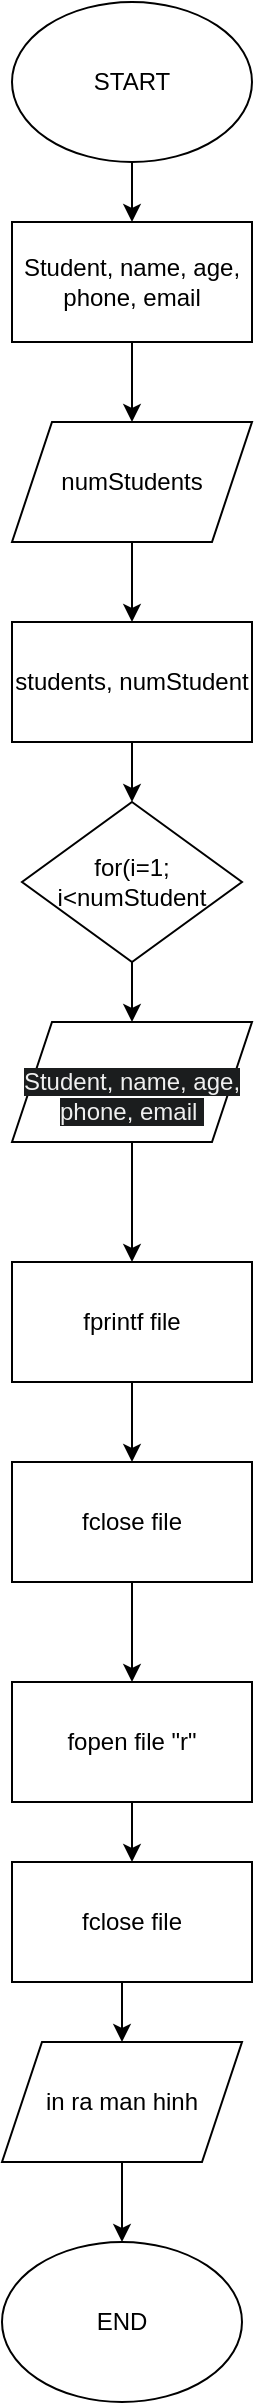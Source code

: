 <mxfile version="22.1.2" type="device">
  <diagram name="Page-1" id="zs3X1F8NAWPLN6pm_sID">
    <mxGraphModel dx="1036" dy="606" grid="1" gridSize="10" guides="1" tooltips="1" connect="1" arrows="1" fold="1" page="1" pageScale="1" pageWidth="850" pageHeight="1100" math="0" shadow="0">
      <root>
        <mxCell id="0" />
        <mxCell id="1" parent="0" />
        <mxCell id="mIjtfxxV2LHmMMAKAbi8-4" style="edgeStyle=orthogonalEdgeStyle;rounded=0;orthogonalLoop=1;jettySize=auto;html=1;exitX=0.5;exitY=1;exitDx=0;exitDy=0;entryX=0.5;entryY=0;entryDx=0;entryDy=0;" edge="1" parent="1" source="mIjtfxxV2LHmMMAKAbi8-1" target="mIjtfxxV2LHmMMAKAbi8-3">
          <mxGeometry relative="1" as="geometry" />
        </mxCell>
        <mxCell id="mIjtfxxV2LHmMMAKAbi8-1" value="START" style="ellipse;whiteSpace=wrap;html=1;" vertex="1" parent="1">
          <mxGeometry x="340" y="110" width="120" height="80" as="geometry" />
        </mxCell>
        <mxCell id="mIjtfxxV2LHmMMAKAbi8-7" style="edgeStyle=orthogonalEdgeStyle;rounded=0;orthogonalLoop=1;jettySize=auto;html=1;exitX=0.5;exitY=1;exitDx=0;exitDy=0;entryX=0.5;entryY=0;entryDx=0;entryDy=0;" edge="1" parent="1" source="mIjtfxxV2LHmMMAKAbi8-2" target="mIjtfxxV2LHmMMAKAbi8-6">
          <mxGeometry relative="1" as="geometry" />
        </mxCell>
        <mxCell id="mIjtfxxV2LHmMMAKAbi8-2" value="numStudents" style="shape=parallelogram;perimeter=parallelogramPerimeter;whiteSpace=wrap;html=1;fixedSize=1;" vertex="1" parent="1">
          <mxGeometry x="340" y="320" width="120" height="60" as="geometry" />
        </mxCell>
        <mxCell id="mIjtfxxV2LHmMMAKAbi8-5" style="edgeStyle=orthogonalEdgeStyle;rounded=0;orthogonalLoop=1;jettySize=auto;html=1;exitX=0.5;exitY=1;exitDx=0;exitDy=0;entryX=0.5;entryY=0;entryDx=0;entryDy=0;" edge="1" parent="1" source="mIjtfxxV2LHmMMAKAbi8-3" target="mIjtfxxV2LHmMMAKAbi8-2">
          <mxGeometry relative="1" as="geometry" />
        </mxCell>
        <mxCell id="mIjtfxxV2LHmMMAKAbi8-3" value="Student, name, age, phone, email" style="rounded=0;whiteSpace=wrap;html=1;" vertex="1" parent="1">
          <mxGeometry x="340" y="220" width="120" height="60" as="geometry" />
        </mxCell>
        <mxCell id="mIjtfxxV2LHmMMAKAbi8-11" style="edgeStyle=orthogonalEdgeStyle;rounded=0;orthogonalLoop=1;jettySize=auto;html=1;exitX=0.5;exitY=1;exitDx=0;exitDy=0;entryX=0.5;entryY=0;entryDx=0;entryDy=0;" edge="1" parent="1" source="mIjtfxxV2LHmMMAKAbi8-6" target="mIjtfxxV2LHmMMAKAbi8-9">
          <mxGeometry relative="1" as="geometry" />
        </mxCell>
        <mxCell id="mIjtfxxV2LHmMMAKAbi8-6" value="students, numStudent" style="rounded=0;whiteSpace=wrap;html=1;" vertex="1" parent="1">
          <mxGeometry x="340" y="420" width="120" height="60" as="geometry" />
        </mxCell>
        <mxCell id="mIjtfxxV2LHmMMAKAbi8-12" style="edgeStyle=orthogonalEdgeStyle;rounded=0;orthogonalLoop=1;jettySize=auto;html=1;exitX=0.5;exitY=1;exitDx=0;exitDy=0;entryX=0.5;entryY=0;entryDx=0;entryDy=0;" edge="1" parent="1" source="mIjtfxxV2LHmMMAKAbi8-9" target="mIjtfxxV2LHmMMAKAbi8-10">
          <mxGeometry relative="1" as="geometry" />
        </mxCell>
        <mxCell id="mIjtfxxV2LHmMMAKAbi8-9" value="for(i=1; i&amp;lt;numStudent" style="rhombus;whiteSpace=wrap;html=1;" vertex="1" parent="1">
          <mxGeometry x="345" y="510" width="110" height="80" as="geometry" />
        </mxCell>
        <mxCell id="mIjtfxxV2LHmMMAKAbi8-14" style="edgeStyle=orthogonalEdgeStyle;rounded=0;orthogonalLoop=1;jettySize=auto;html=1;exitX=0.5;exitY=1;exitDx=0;exitDy=0;" edge="1" parent="1" source="mIjtfxxV2LHmMMAKAbi8-10" target="mIjtfxxV2LHmMMAKAbi8-13">
          <mxGeometry relative="1" as="geometry" />
        </mxCell>
        <mxCell id="mIjtfxxV2LHmMMAKAbi8-10" value="&lt;br&gt;&lt;span style=&quot;color: rgb(240, 240, 240); font-family: Helvetica; font-size: 12px; font-style: normal; font-variant-ligatures: normal; font-variant-caps: normal; font-weight: 400; letter-spacing: normal; orphans: 2; text-align: center; text-indent: 0px; text-transform: none; widows: 2; word-spacing: 0px; -webkit-text-stroke-width: 0px; background-color: rgb(27, 29, 30); text-decoration-thickness: initial; text-decoration-style: initial; text-decoration-color: initial; float: none; display: inline !important;&quot;&gt;Student, name, age, phone, email&amp;nbsp;&lt;/span&gt;&lt;br&gt;" style="shape=parallelogram;perimeter=parallelogramPerimeter;whiteSpace=wrap;html=1;fixedSize=1;" vertex="1" parent="1">
          <mxGeometry x="340" y="620" width="120" height="60" as="geometry" />
        </mxCell>
        <mxCell id="mIjtfxxV2LHmMMAKAbi8-16" style="edgeStyle=orthogonalEdgeStyle;rounded=0;orthogonalLoop=1;jettySize=auto;html=1;exitX=0.5;exitY=1;exitDx=0;exitDy=0;" edge="1" parent="1" source="mIjtfxxV2LHmMMAKAbi8-13" target="mIjtfxxV2LHmMMAKAbi8-15">
          <mxGeometry relative="1" as="geometry" />
        </mxCell>
        <mxCell id="mIjtfxxV2LHmMMAKAbi8-13" value="fprintf file" style="rounded=0;whiteSpace=wrap;html=1;" vertex="1" parent="1">
          <mxGeometry x="340" y="740" width="120" height="60" as="geometry" />
        </mxCell>
        <mxCell id="mIjtfxxV2LHmMMAKAbi8-18" style="edgeStyle=orthogonalEdgeStyle;rounded=0;orthogonalLoop=1;jettySize=auto;html=1;exitX=0.5;exitY=1;exitDx=0;exitDy=0;entryX=0.5;entryY=0;entryDx=0;entryDy=0;" edge="1" parent="1" source="mIjtfxxV2LHmMMAKAbi8-15" target="mIjtfxxV2LHmMMAKAbi8-17">
          <mxGeometry relative="1" as="geometry" />
        </mxCell>
        <mxCell id="mIjtfxxV2LHmMMAKAbi8-15" value="fclose file" style="rounded=0;whiteSpace=wrap;html=1;" vertex="1" parent="1">
          <mxGeometry x="340" y="840" width="120" height="60" as="geometry" />
        </mxCell>
        <mxCell id="mIjtfxxV2LHmMMAKAbi8-22" style="edgeStyle=orthogonalEdgeStyle;rounded=0;orthogonalLoop=1;jettySize=auto;html=1;exitX=0.5;exitY=1;exitDx=0;exitDy=0;entryX=0.5;entryY=0;entryDx=0;entryDy=0;" edge="1" parent="1" source="mIjtfxxV2LHmMMAKAbi8-17" target="mIjtfxxV2LHmMMAKAbi8-19">
          <mxGeometry relative="1" as="geometry" />
        </mxCell>
        <mxCell id="mIjtfxxV2LHmMMAKAbi8-17" value="fopen file &quot;r&quot;" style="rounded=0;whiteSpace=wrap;html=1;" vertex="1" parent="1">
          <mxGeometry x="340" y="950" width="120" height="60" as="geometry" />
        </mxCell>
        <mxCell id="mIjtfxxV2LHmMMAKAbi8-23" style="edgeStyle=orthogonalEdgeStyle;rounded=0;orthogonalLoop=1;jettySize=auto;html=1;exitX=0.5;exitY=1;exitDx=0;exitDy=0;entryX=0.5;entryY=0;entryDx=0;entryDy=0;" edge="1" parent="1" source="mIjtfxxV2LHmMMAKAbi8-19" target="mIjtfxxV2LHmMMAKAbi8-20">
          <mxGeometry relative="1" as="geometry" />
        </mxCell>
        <mxCell id="mIjtfxxV2LHmMMAKAbi8-19" value="fclose file" style="rounded=0;whiteSpace=wrap;html=1;" vertex="1" parent="1">
          <mxGeometry x="340" y="1040" width="120" height="60" as="geometry" />
        </mxCell>
        <mxCell id="mIjtfxxV2LHmMMAKAbi8-24" style="edgeStyle=orthogonalEdgeStyle;rounded=0;orthogonalLoop=1;jettySize=auto;html=1;exitX=0.5;exitY=1;exitDx=0;exitDy=0;" edge="1" parent="1" source="mIjtfxxV2LHmMMAKAbi8-20" target="mIjtfxxV2LHmMMAKAbi8-21">
          <mxGeometry relative="1" as="geometry" />
        </mxCell>
        <mxCell id="mIjtfxxV2LHmMMAKAbi8-20" value="in ra man hinh" style="shape=parallelogram;perimeter=parallelogramPerimeter;whiteSpace=wrap;html=1;fixedSize=1;" vertex="1" parent="1">
          <mxGeometry x="335" y="1130" width="120" height="60" as="geometry" />
        </mxCell>
        <mxCell id="mIjtfxxV2LHmMMAKAbi8-21" value="END" style="ellipse;whiteSpace=wrap;html=1;" vertex="1" parent="1">
          <mxGeometry x="335" y="1230" width="120" height="80" as="geometry" />
        </mxCell>
      </root>
    </mxGraphModel>
  </diagram>
</mxfile>
